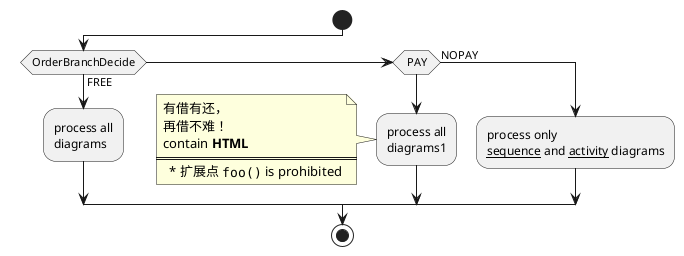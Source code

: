 @startuml

start

if (OrderBranchDecide) then (FREE)
  :process all\ndiagrams;
elseif (PAY)
  :process all\ndiagrams1;
  note
          有借有还，
          再借不难！
          contain <b>HTML</b>
          ====
            * 扩展点 ""foo()"" is prohibited
      end note
else (NOPAY)
  :process only
  __sequence__ and __activity__ diagrams;
endif

stop

@enduml